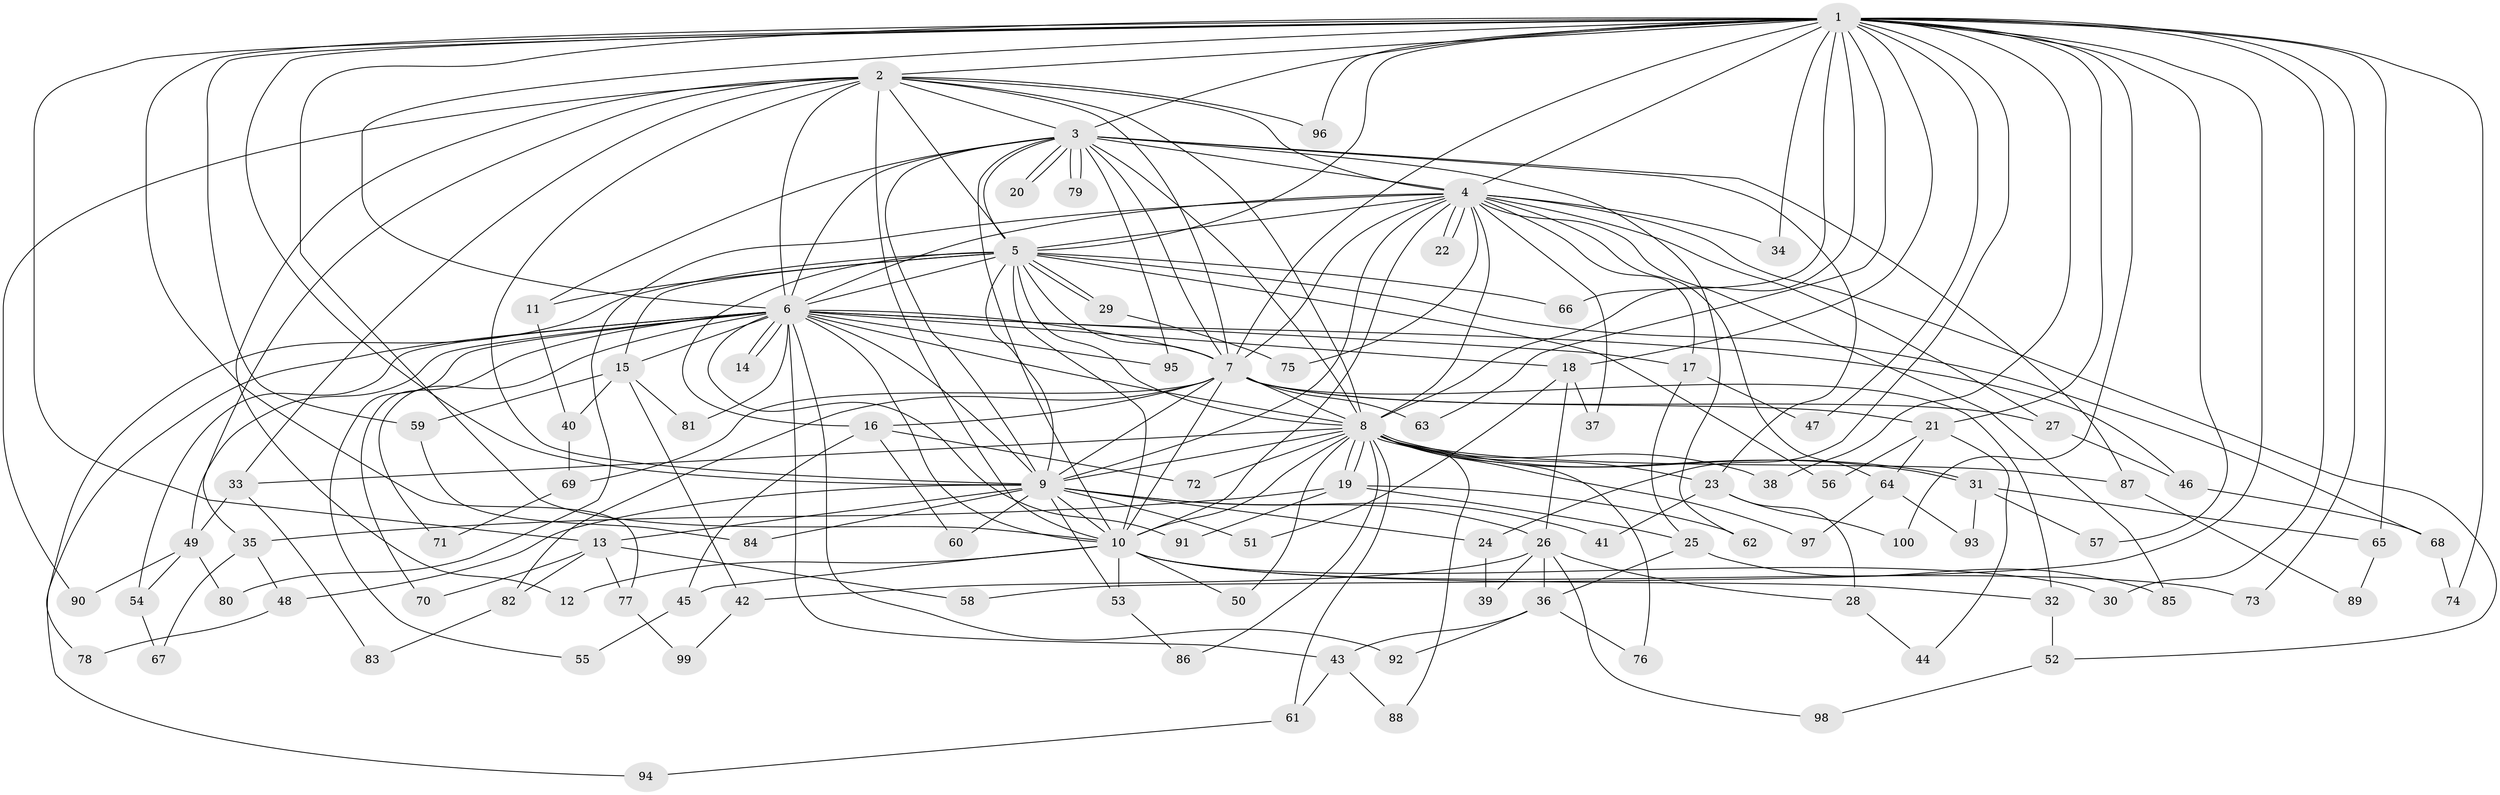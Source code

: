 // coarse degree distribution, {20: 0.03333333333333333, 1: 0.4666666666666667, 2: 0.43333333333333335, 7: 0.03333333333333333, 19: 0.03333333333333333}
// Generated by graph-tools (version 1.1) at 2025/46/03/04/25 21:46:21]
// undirected, 100 vertices, 225 edges
graph export_dot {
graph [start="1"]
  node [color=gray90,style=filled];
  1;
  2;
  3;
  4;
  5;
  6;
  7;
  8;
  9;
  10;
  11;
  12;
  13;
  14;
  15;
  16;
  17;
  18;
  19;
  20;
  21;
  22;
  23;
  24;
  25;
  26;
  27;
  28;
  29;
  30;
  31;
  32;
  33;
  34;
  35;
  36;
  37;
  38;
  39;
  40;
  41;
  42;
  43;
  44;
  45;
  46;
  47;
  48;
  49;
  50;
  51;
  52;
  53;
  54;
  55;
  56;
  57;
  58;
  59;
  60;
  61;
  62;
  63;
  64;
  65;
  66;
  67;
  68;
  69;
  70;
  71;
  72;
  73;
  74;
  75;
  76;
  77;
  78;
  79;
  80;
  81;
  82;
  83;
  84;
  85;
  86;
  87;
  88;
  89;
  90;
  91;
  92;
  93;
  94;
  95;
  96;
  97;
  98;
  99;
  100;
  1 -- 2;
  1 -- 3;
  1 -- 4;
  1 -- 5;
  1 -- 6;
  1 -- 7;
  1 -- 8;
  1 -- 9;
  1 -- 10;
  1 -- 13;
  1 -- 18;
  1 -- 21;
  1 -- 24;
  1 -- 30;
  1 -- 34;
  1 -- 38;
  1 -- 47;
  1 -- 57;
  1 -- 58;
  1 -- 59;
  1 -- 63;
  1 -- 65;
  1 -- 66;
  1 -- 73;
  1 -- 74;
  1 -- 77;
  1 -- 96;
  1 -- 100;
  2 -- 3;
  2 -- 4;
  2 -- 5;
  2 -- 6;
  2 -- 7;
  2 -- 8;
  2 -- 9;
  2 -- 10;
  2 -- 12;
  2 -- 33;
  2 -- 35;
  2 -- 90;
  2 -- 96;
  3 -- 4;
  3 -- 5;
  3 -- 6;
  3 -- 7;
  3 -- 8;
  3 -- 9;
  3 -- 10;
  3 -- 11;
  3 -- 20;
  3 -- 20;
  3 -- 23;
  3 -- 62;
  3 -- 79;
  3 -- 79;
  3 -- 87;
  3 -- 95;
  4 -- 5;
  4 -- 6;
  4 -- 7;
  4 -- 8;
  4 -- 9;
  4 -- 10;
  4 -- 17;
  4 -- 22;
  4 -- 22;
  4 -- 27;
  4 -- 34;
  4 -- 37;
  4 -- 52;
  4 -- 64;
  4 -- 75;
  4 -- 80;
  4 -- 85;
  5 -- 6;
  5 -- 7;
  5 -- 8;
  5 -- 9;
  5 -- 10;
  5 -- 11;
  5 -- 15;
  5 -- 16;
  5 -- 29;
  5 -- 29;
  5 -- 56;
  5 -- 66;
  5 -- 68;
  5 -- 78;
  6 -- 7;
  6 -- 8;
  6 -- 9;
  6 -- 10;
  6 -- 14;
  6 -- 14;
  6 -- 15;
  6 -- 17;
  6 -- 18;
  6 -- 43;
  6 -- 46;
  6 -- 49;
  6 -- 54;
  6 -- 55;
  6 -- 70;
  6 -- 71;
  6 -- 81;
  6 -- 91;
  6 -- 92;
  6 -- 94;
  6 -- 95;
  7 -- 8;
  7 -- 9;
  7 -- 10;
  7 -- 16;
  7 -- 21;
  7 -- 27;
  7 -- 32;
  7 -- 63;
  7 -- 69;
  7 -- 82;
  8 -- 9;
  8 -- 10;
  8 -- 19;
  8 -- 19;
  8 -- 23;
  8 -- 31;
  8 -- 31;
  8 -- 33;
  8 -- 38;
  8 -- 50;
  8 -- 61;
  8 -- 72;
  8 -- 76;
  8 -- 86;
  8 -- 87;
  8 -- 88;
  8 -- 97;
  9 -- 10;
  9 -- 13;
  9 -- 24;
  9 -- 26;
  9 -- 41;
  9 -- 48;
  9 -- 51;
  9 -- 53;
  9 -- 60;
  9 -- 84;
  10 -- 12;
  10 -- 30;
  10 -- 32;
  10 -- 45;
  10 -- 50;
  10 -- 53;
  10 -- 73;
  11 -- 40;
  13 -- 58;
  13 -- 70;
  13 -- 77;
  13 -- 82;
  15 -- 40;
  15 -- 42;
  15 -- 59;
  15 -- 81;
  16 -- 45;
  16 -- 60;
  16 -- 72;
  17 -- 25;
  17 -- 47;
  18 -- 26;
  18 -- 37;
  18 -- 51;
  19 -- 25;
  19 -- 35;
  19 -- 62;
  19 -- 91;
  21 -- 44;
  21 -- 56;
  21 -- 64;
  23 -- 28;
  23 -- 41;
  23 -- 100;
  24 -- 39;
  25 -- 36;
  25 -- 85;
  26 -- 28;
  26 -- 36;
  26 -- 39;
  26 -- 42;
  26 -- 98;
  27 -- 46;
  28 -- 44;
  29 -- 75;
  31 -- 57;
  31 -- 65;
  31 -- 93;
  32 -- 52;
  33 -- 49;
  33 -- 83;
  35 -- 48;
  35 -- 67;
  36 -- 43;
  36 -- 76;
  36 -- 92;
  40 -- 69;
  42 -- 99;
  43 -- 61;
  43 -- 88;
  45 -- 55;
  46 -- 68;
  48 -- 78;
  49 -- 54;
  49 -- 80;
  49 -- 90;
  52 -- 98;
  53 -- 86;
  54 -- 67;
  59 -- 84;
  61 -- 94;
  64 -- 93;
  64 -- 97;
  65 -- 89;
  68 -- 74;
  69 -- 71;
  77 -- 99;
  82 -- 83;
  87 -- 89;
}
